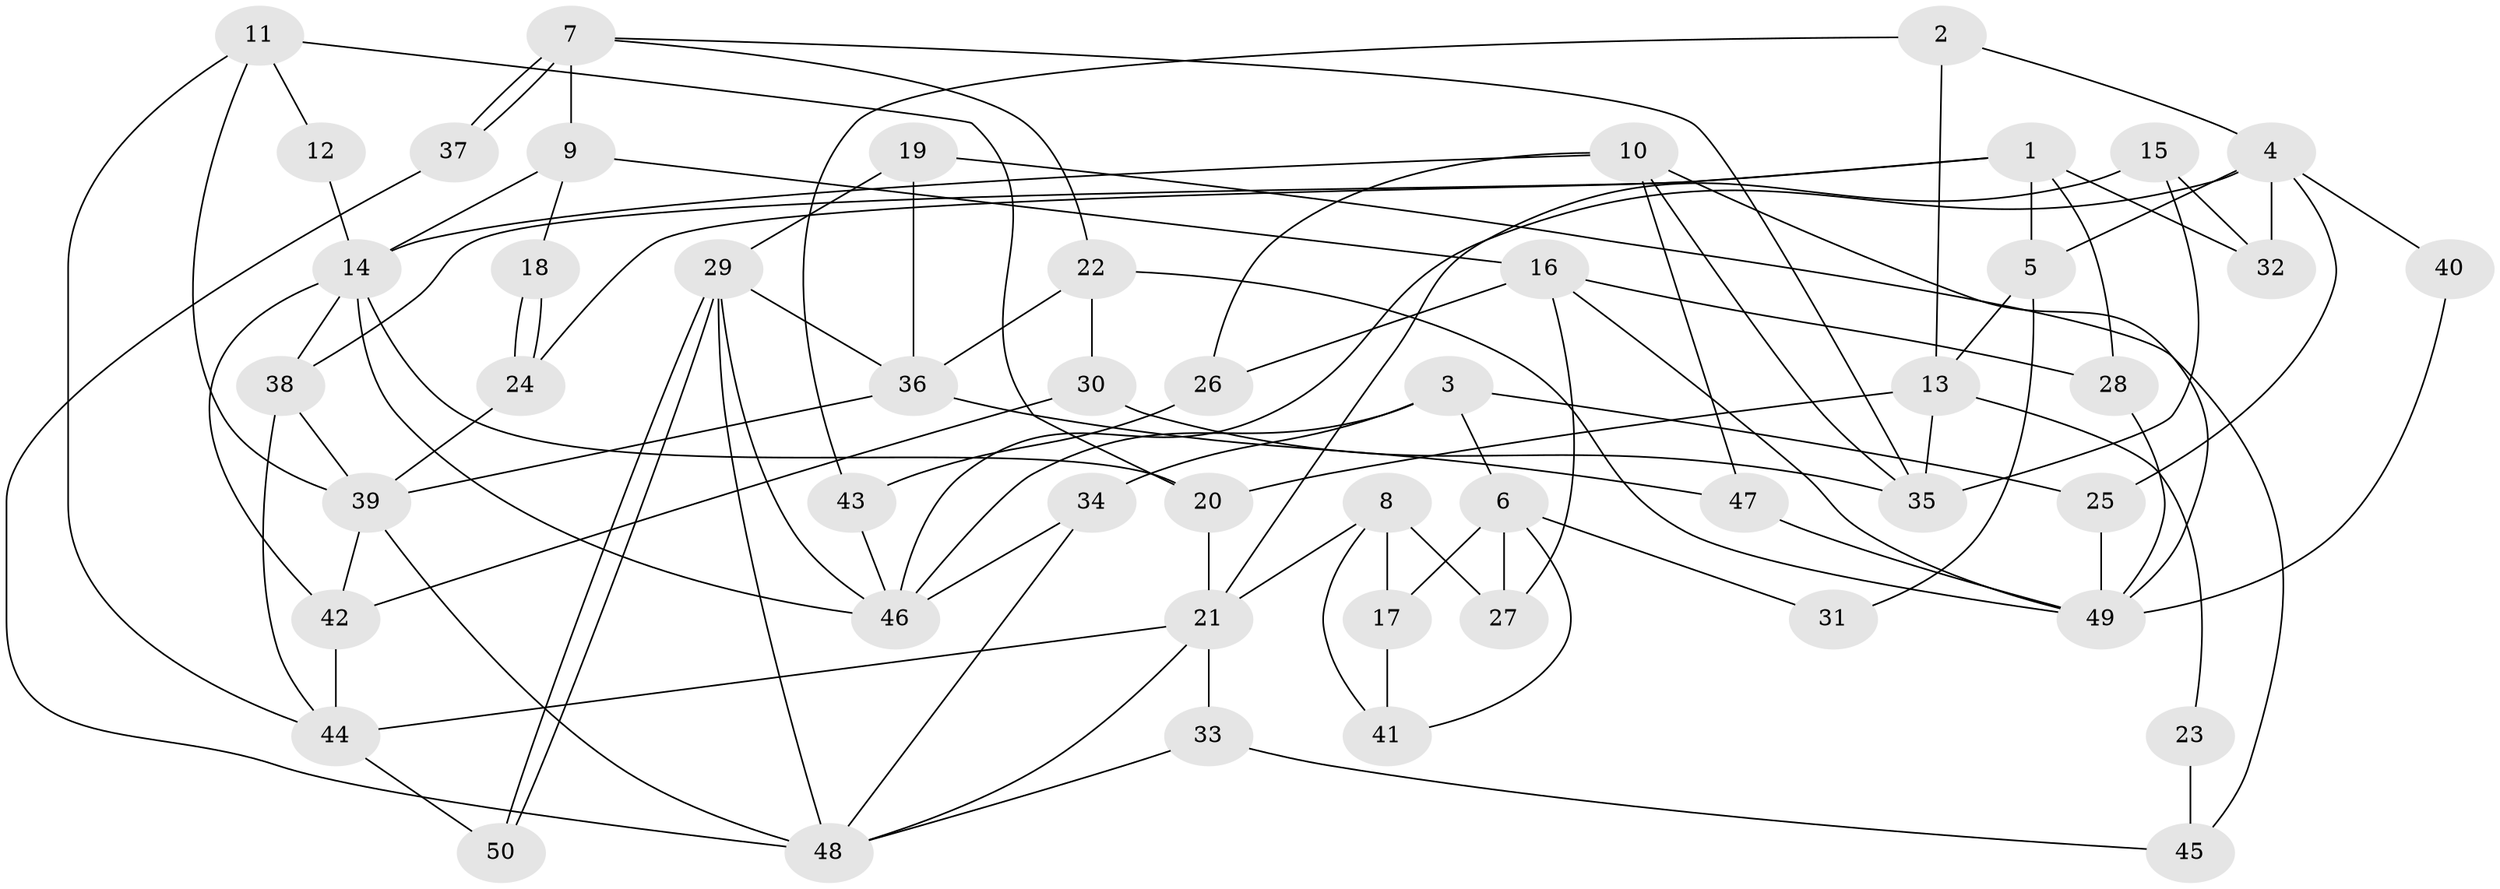 // Generated by graph-tools (version 1.1) at 2025/26/03/09/25 03:26:15]
// undirected, 50 vertices, 100 edges
graph export_dot {
graph [start="1"]
  node [color=gray90,style=filled];
  1;
  2;
  3;
  4;
  5;
  6;
  7;
  8;
  9;
  10;
  11;
  12;
  13;
  14;
  15;
  16;
  17;
  18;
  19;
  20;
  21;
  22;
  23;
  24;
  25;
  26;
  27;
  28;
  29;
  30;
  31;
  32;
  33;
  34;
  35;
  36;
  37;
  38;
  39;
  40;
  41;
  42;
  43;
  44;
  45;
  46;
  47;
  48;
  49;
  50;
  1 -- 24;
  1 -- 28;
  1 -- 5;
  1 -- 32;
  1 -- 38;
  2 -- 43;
  2 -- 13;
  2 -- 4;
  3 -- 34;
  3 -- 46;
  3 -- 6;
  3 -- 25;
  4 -- 46;
  4 -- 5;
  4 -- 25;
  4 -- 32;
  4 -- 40;
  5 -- 13;
  5 -- 31;
  6 -- 17;
  6 -- 27;
  6 -- 31;
  6 -- 41;
  7 -- 35;
  7 -- 37;
  7 -- 37;
  7 -- 9;
  7 -- 22;
  8 -- 27;
  8 -- 21;
  8 -- 17;
  8 -- 41;
  9 -- 14;
  9 -- 16;
  9 -- 18;
  10 -- 49;
  10 -- 14;
  10 -- 26;
  10 -- 35;
  10 -- 47;
  11 -- 39;
  11 -- 44;
  11 -- 12;
  11 -- 20;
  12 -- 14;
  13 -- 35;
  13 -- 20;
  13 -- 23;
  14 -- 42;
  14 -- 20;
  14 -- 38;
  14 -- 46;
  15 -- 32;
  15 -- 21;
  15 -- 35;
  16 -- 49;
  16 -- 26;
  16 -- 27;
  16 -- 28;
  17 -- 41;
  18 -- 24;
  18 -- 24;
  19 -- 36;
  19 -- 29;
  19 -- 45;
  20 -- 21;
  21 -- 48;
  21 -- 33;
  21 -- 44;
  22 -- 30;
  22 -- 36;
  22 -- 49;
  23 -- 45;
  24 -- 39;
  25 -- 49;
  26 -- 43;
  28 -- 49;
  29 -- 50;
  29 -- 50;
  29 -- 36;
  29 -- 46;
  29 -- 48;
  30 -- 35;
  30 -- 42;
  33 -- 48;
  33 -- 45;
  34 -- 48;
  34 -- 46;
  36 -- 47;
  36 -- 39;
  37 -- 48;
  38 -- 39;
  38 -- 44;
  39 -- 42;
  39 -- 48;
  40 -- 49;
  42 -- 44;
  43 -- 46;
  44 -- 50;
  47 -- 49;
}
